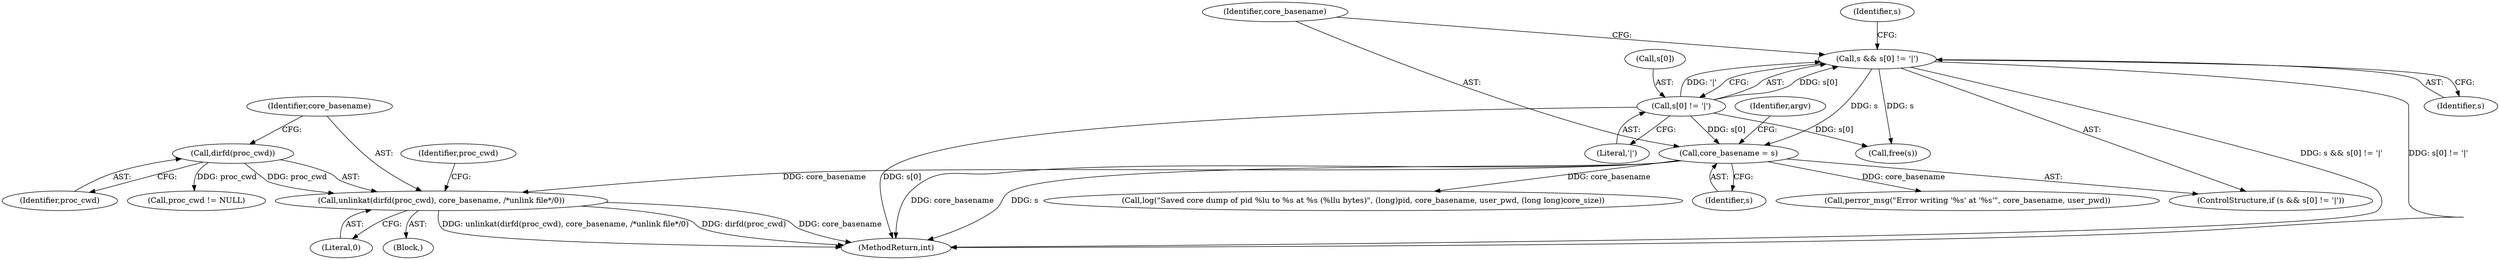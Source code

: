 digraph "0_abrt_8939398b82006ba1fec4ed491339fc075f43fc7c_1@API" {
"1001197" [label="(Call,unlinkat(dirfd(proc_cwd), core_basename, /*unlink file*/0))"];
"1001198" [label="(Call,dirfd(proc_cwd))"];
"1000343" [label="(Call,core_basename = s)"];
"1000338" [label="(Call,s[0] != '|')"];
"1000336" [label="(Call,s && s[0] != '|')"];
"1000335" [label="(ControlStructure,if (s && s[0] != '|'))"];
"1001201" [label="(Literal,0)"];
"1001198" [label="(Call,dirfd(proc_cwd))"];
"1000348" [label="(Identifier,s)"];
"1000343" [label="(Call,core_basename = s)"];
"1001210" [label="(Call,log(\"Saved core dump of pid %lu to %s at %s (%llu bytes)\", (long)pid, core_basename, user_pwd, (long long)core_size))"];
"1001228" [label="(MethodReturn,int)"];
"1000342" [label="(Literal,'|')"];
"1000336" [label="(Call,s && s[0] != '|')"];
"1000337" [label="(Identifier,s)"];
"1000339" [label="(Call,s[0])"];
"1000353" [label="(Identifier,argv)"];
"1000347" [label="(Call,free(s))"];
"1000345" [label="(Identifier,s)"];
"1000344" [label="(Identifier,core_basename)"];
"1001200" [label="(Identifier,core_basename)"];
"1001204" [label="(Identifier,proc_cwd)"];
"1001199" [label="(Identifier,proc_cwd)"];
"1001203" [label="(Call,proc_cwd != NULL)"];
"1000338" [label="(Call,s[0] != '|')"];
"1001171" [label="(Call,perror_msg(\"Error writing '%s' at '%s'\", core_basename, user_pwd))"];
"1001196" [label="(Block,)"];
"1001197" [label="(Call,unlinkat(dirfd(proc_cwd), core_basename, /*unlink file*/0))"];
"1001197" -> "1001196"  [label="AST: "];
"1001197" -> "1001201"  [label="CFG: "];
"1001198" -> "1001197"  [label="AST: "];
"1001200" -> "1001197"  [label="AST: "];
"1001201" -> "1001197"  [label="AST: "];
"1001204" -> "1001197"  [label="CFG: "];
"1001197" -> "1001228"  [label="DDG: unlinkat(dirfd(proc_cwd), core_basename, /*unlink file*/0)"];
"1001197" -> "1001228"  [label="DDG: dirfd(proc_cwd)"];
"1001197" -> "1001228"  [label="DDG: core_basename"];
"1001198" -> "1001197"  [label="DDG: proc_cwd"];
"1000343" -> "1001197"  [label="DDG: core_basename"];
"1001198" -> "1001199"  [label="CFG: "];
"1001199" -> "1001198"  [label="AST: "];
"1001200" -> "1001198"  [label="CFG: "];
"1001198" -> "1001203"  [label="DDG: proc_cwd"];
"1000343" -> "1000335"  [label="AST: "];
"1000343" -> "1000345"  [label="CFG: "];
"1000344" -> "1000343"  [label="AST: "];
"1000345" -> "1000343"  [label="AST: "];
"1000353" -> "1000343"  [label="CFG: "];
"1000343" -> "1001228"  [label="DDG: core_basename"];
"1000343" -> "1001228"  [label="DDG: s"];
"1000338" -> "1000343"  [label="DDG: s[0]"];
"1000336" -> "1000343"  [label="DDG: s"];
"1000343" -> "1001171"  [label="DDG: core_basename"];
"1000343" -> "1001210"  [label="DDG: core_basename"];
"1000338" -> "1000336"  [label="AST: "];
"1000338" -> "1000342"  [label="CFG: "];
"1000339" -> "1000338"  [label="AST: "];
"1000342" -> "1000338"  [label="AST: "];
"1000336" -> "1000338"  [label="CFG: "];
"1000338" -> "1001228"  [label="DDG: s[0]"];
"1000338" -> "1000336"  [label="DDG: s[0]"];
"1000338" -> "1000336"  [label="DDG: '|'"];
"1000338" -> "1000347"  [label="DDG: s[0]"];
"1000336" -> "1000335"  [label="AST: "];
"1000336" -> "1000337"  [label="CFG: "];
"1000337" -> "1000336"  [label="AST: "];
"1000344" -> "1000336"  [label="CFG: "];
"1000348" -> "1000336"  [label="CFG: "];
"1000336" -> "1001228"  [label="DDG: s && s[0] != '|'"];
"1000336" -> "1001228"  [label="DDG: s[0] != '|'"];
"1000336" -> "1000347"  [label="DDG: s"];
}
